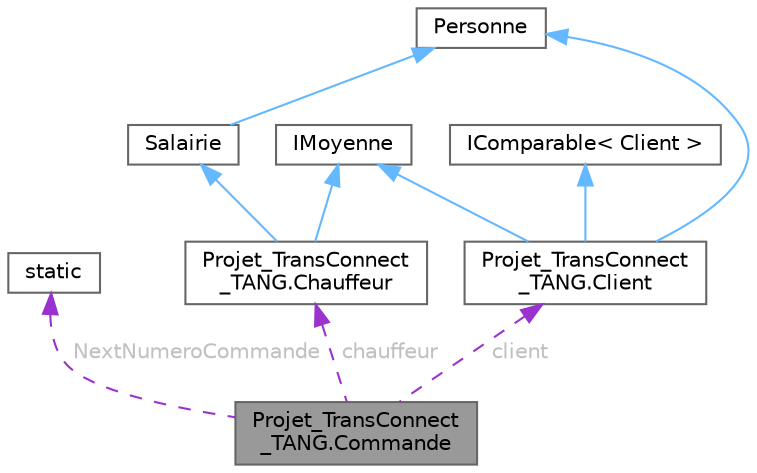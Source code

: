 digraph "Projet_TransConnect_TANG.Commande"
{
 // LATEX_PDF_SIZE
  bgcolor="transparent";
  edge [fontname=Helvetica,fontsize=10,labelfontname=Helvetica,labelfontsize=10];
  node [fontname=Helvetica,fontsize=10,shape=box,height=0.2,width=0.4];
  Node1 [id="Node000001",label="Projet_TransConnect\l_TANG.Commande",height=0.2,width=0.4,color="gray40", fillcolor="grey60", style="filled", fontcolor="black",tooltip="Représente une commande dans l'entreprise."];
  Node2 -> Node1 [id="edge10_Node000001_Node000002",dir="back",color="darkorchid3",style="dashed",tooltip=" ",label=" NextNumeroCommande",fontcolor="grey" ];
  Node2 [id="Node000002",label="static",height=0.2,width=0.4,color="gray40", fillcolor="white", style="filled",tooltip=" "];
  Node3 -> Node1 [id="edge11_Node000001_Node000003",dir="back",color="darkorchid3",style="dashed",tooltip=" ",label=" client",fontcolor="grey" ];
  Node3 [id="Node000003",label="Projet_TransConnect\l_TANG.Client",height=0.2,width=0.4,color="gray40", fillcolor="white", style="filled",URL="$class_projet___trans_connect___t_a_n_g_1_1_client.html",tooltip=" "];
  Node4 -> Node3 [id="edge12_Node000003_Node000004",dir="back",color="steelblue1",style="solid",tooltip=" "];
  Node4 [id="Node000004",label="Personne",height=0.2,width=0.4,color="gray40", fillcolor="white", style="filled",URL="$class_projet___trans_connect___t_a_n_g_1_1_personne.html",tooltip=" "];
  Node5 -> Node3 [id="edge13_Node000003_Node000005",dir="back",color="steelblue1",style="solid",tooltip=" "];
  Node5 [id="Node000005",label="IComparable\< Client \>",height=0.2,width=0.4,color="gray40", fillcolor="white", style="filled",tooltip=" "];
  Node6 -> Node3 [id="edge14_Node000003_Node000006",dir="back",color="steelblue1",style="solid",tooltip=" "];
  Node6 [id="Node000006",label="IMoyenne",height=0.2,width=0.4,color="gray40", fillcolor="white", style="filled",tooltip=" "];
  Node7 -> Node1 [id="edge15_Node000001_Node000007",dir="back",color="darkorchid3",style="dashed",tooltip=" ",label=" chauffeur",fontcolor="grey" ];
  Node7 [id="Node000007",label="Projet_TransConnect\l_TANG.Chauffeur",height=0.2,width=0.4,color="gray40", fillcolor="white", style="filled",URL="$class_projet___trans_connect___t_a_n_g_1_1_chauffeur.html",tooltip=" "];
  Node8 -> Node7 [id="edge16_Node000007_Node000008",dir="back",color="steelblue1",style="solid",tooltip=" "];
  Node8 [id="Node000008",label="Salairie",height=0.2,width=0.4,color="gray40", fillcolor="white", style="filled",URL="$class_projet___trans_connect___t_a_n_g_1_1_salairie.html",tooltip=" "];
  Node4 -> Node8 [id="edge17_Node000008_Node000004",dir="back",color="steelblue1",style="solid",tooltip=" "];
  Node6 -> Node7 [id="edge18_Node000007_Node000006",dir="back",color="steelblue1",style="solid",tooltip=" "];
}
